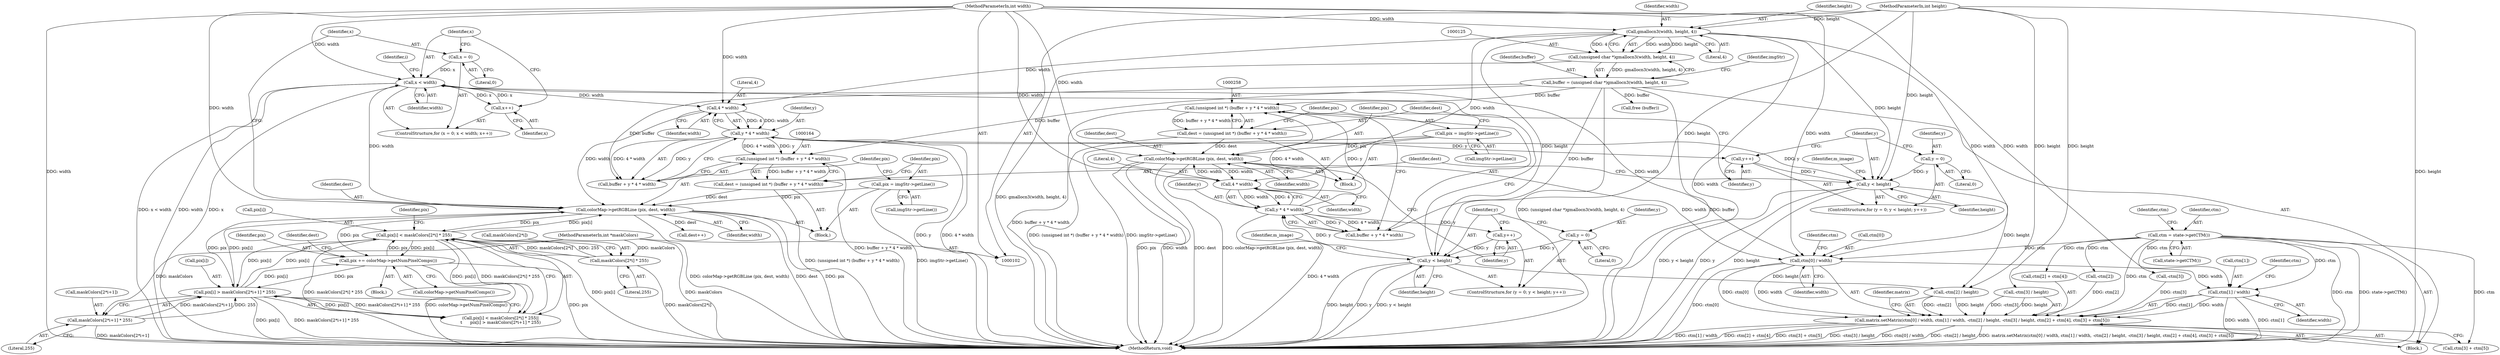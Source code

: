 digraph "0_poppler_7b2d314a61fd0e12f47c62996cb49ec0d1ba747a@array" {
"1000294" [label="(Call,ctm[0] / width)"];
"1000290" [label="(Call,ctm = state->getCTM())"];
"1000183" [label="(Call,x < width)"];
"1000186" [label="(Call,x++)"];
"1000180" [label="(Call,x = 0)"];
"1000175" [label="(Call,colorMap->getRGBLine (pix, dest, width))"];
"1000201" [label="(Call,pix[i] < maskColors[2*i] * 255)"];
"1000234" [label="(Call,pix += colorMap->getNumPixelComps())"];
"1000212" [label="(Call,pix[i] > maskColors[2*i+1] * 255)"];
"1000216" [label="(Call,maskColors[2*i+1] * 255)"];
"1000109" [label="(MethodParameterIn,int *maskColors)"];
"1000205" [label="(Call,maskColors[2*i] * 255)"];
"1000172" [label="(Call,pix = imgStr->getLine())"];
"1000161" [label="(Call,dest = (unsigned int *) (buffer + y * 4 * width))"];
"1000163" [label="(Call,(unsigned int *) (buffer + y * 4 * width))"];
"1000122" [label="(Call,buffer = (unsigned char *)gmallocn3(width, height, 4))"];
"1000124" [label="(Call,(unsigned char *)gmallocn3(width, height, 4))"];
"1000126" [label="(Call,gmallocn3(width, height, 4))"];
"1000106" [label="(MethodParameterIn,int width)"];
"1000107" [label="(MethodParameterIn,int height)"];
"1000167" [label="(Call,y * 4 * width)"];
"1000155" [label="(Call,y < height)"];
"1000158" [label="(Call,y++)"];
"1000152" [label="(Call,y = 0)"];
"1000169" [label="(Call,4 * width)"];
"1000269" [label="(Call,colorMap->getRGBLine (pix, dest, width))"];
"1000266" [label="(Call,pix = imgStr->getLine())"];
"1000255" [label="(Call,dest = (unsigned int *) (buffer + y * 4 * width))"];
"1000257" [label="(Call,(unsigned int *) (buffer + y * 4 * width))"];
"1000261" [label="(Call,y * 4 * width)"];
"1000249" [label="(Call,y < height)"];
"1000252" [label="(Call,y++)"];
"1000246" [label="(Call,y = 0)"];
"1000263" [label="(Call,4 * width)"];
"1000293" [label="(Call,matrix.setMatrix(ctm[0] / width, ctm[1] / width, -ctm[2] / height, -ctm[3] / height, ctm[2] + ctm[4], ctm[3] + ctm[5]))"];
"1000299" [label="(Call,ctm[1] / width)"];
"1000171" [label="(Identifier,width)"];
"1000307" [label="(Identifier,ctm)"];
"1000160" [label="(Block,)"];
"1000162" [label="(Identifier,dest)"];
"1000202" [label="(Call,pix[i])"];
"1000295" [label="(Call,ctm[0])"];
"1000129" [label="(Literal,4)"];
"1000156" [label="(Identifier,y)"];
"1000184" [label="(Identifier,x)"];
"1000165" [label="(Call,buffer + y * 4 * width)"];
"1000152" [label="(Call,y = 0)"];
"1000254" [label="(Block,)"];
"1000269" [label="(Call,colorMap->getRGBLine (pix, dest, width))"];
"1000300" [label="(Call,ctm[1])"];
"1000212" [label="(Call,pix[i] > maskColors[2*i+1] * 255)"];
"1000157" [label="(Identifier,height)"];
"1000296" [label="(Identifier,ctm)"];
"1000159" [label="(Identifier,y)"];
"1000272" [label="(Identifier,width)"];
"1000262" [label="(Identifier,y)"];
"1000255" [label="(Call,dest = (unsigned int *) (buffer + y * 4 * width))"];
"1000186" [label="(Call,x++)"];
"1000188" [label="(Block,)"];
"1000187" [label="(Identifier,x)"];
"1000200" [label="(Call,pix[i] < maskColors[2*i] * 255||\n\t      pix[i] > maskColors[2*i+1] * 255)"];
"1000267" [label="(Identifier,pix)"];
"1000106" [label="(MethodParameterIn,int width)"];
"1000183" [label="(Call,x < width)"];
"1000301" [label="(Identifier,ctm)"];
"1000154" [label="(Literal,0)"];
"1000172" [label="(Call,pix = imgStr->getLine())"];
"1000348" [label="(MethodReturn,void)"];
"1000251" [label="(Identifier,height)"];
"1000168" [label="(Identifier,y)"];
"1000181" [label="(Identifier,x)"];
"1000217" [label="(Call,maskColors[2*i+1])"];
"1000274" [label="(Identifier,m_image)"];
"1000174" [label="(Call,imgStr->getLine())"];
"1000248" [label="(Literal,0)"];
"1000234" [label="(Call,pix += colorMap->getNumPixelComps())"];
"1000124" [label="(Call,(unsigned char *)gmallocn3(width, height, 4))"];
"1000261" [label="(Call,y * 4 * width)"];
"1000214" [label="(Identifier,pix)"];
"1000176" [label="(Identifier,pix)"];
"1000268" [label="(Call,imgStr->getLine())"];
"1000213" [label="(Call,pix[i])"];
"1000323" [label="(Call,ctm[3] + ctm[5])"];
"1000122" [label="(Call,buffer = (unsigned char *)gmallocn3(width, height, 4))"];
"1000224" [label="(Literal,255)"];
"1000127" [label="(Identifier,width)"];
"1000175" [label="(Call,colorMap->getRGBLine (pix, dest, width))"];
"1000178" [label="(Identifier,width)"];
"1000311" [label="(Call,-ctm[3])"];
"1000304" [label="(Call,-ctm[2] / height)"];
"1000292" [label="(Call,state->getCTM())"];
"1000266" [label="(Call,pix = imgStr->getLine())"];
"1000270" [label="(Identifier,pix)"];
"1000170" [label="(Literal,4)"];
"1000161" [label="(Call,dest = (unsigned int *) (buffer + y * 4 * width))"];
"1000331" [label="(Identifier,matrix)"];
"1000173" [label="(Identifier,pix)"];
"1000128" [label="(Identifier,height)"];
"1000299" [label="(Call,ctm[1] / width)"];
"1000259" [label="(Call,buffer + y * 4 * width)"];
"1000169" [label="(Call,4 * width)"];
"1000240" [label="(Identifier,m_image)"];
"1000236" [label="(Call,colorMap->getNumPixelComps())"];
"1000235" [label="(Identifier,pix)"];
"1000290" [label="(Call,ctm = state->getCTM())"];
"1000109" [label="(MethodParameterIn,int *maskColors)"];
"1000316" [label="(Call,ctm[2] + ctm[4])"];
"1000252" [label="(Call,y++)"];
"1000265" [label="(Identifier,width)"];
"1000305" [label="(Call,-ctm[2])"];
"1000151" [label="(ControlStructure,for (y = 0; y < height; y++))"];
"1000126" [label="(Call,gmallocn3(width, height, 4))"];
"1000153" [label="(Identifier,y)"];
"1000303" [label="(Identifier,width)"];
"1000294" [label="(Call,ctm[0] / width)"];
"1000177" [label="(Identifier,dest)"];
"1000182" [label="(Literal,0)"];
"1000257" [label="(Call,(unsigned int *) (buffer + y * 4 * width))"];
"1000245" [label="(ControlStructure,for (y = 0; y < height; y++))"];
"1000131" [label="(Identifier,imgStr)"];
"1000249" [label="(Call,y < height)"];
"1000123" [label="(Identifier,buffer)"];
"1000179" [label="(ControlStructure,for (x = 0; x < width; x++))"];
"1000298" [label="(Identifier,width)"];
"1000256" [label="(Identifier,dest)"];
"1000271" [label="(Identifier,dest)"];
"1000111" [label="(Block,)"];
"1000237" [label="(Call,dest++)"];
"1000246" [label="(Call,y = 0)"];
"1000206" [label="(Call,maskColors[2*i])"];
"1000205" [label="(Call,maskColors[2*i] * 255)"];
"1000185" [label="(Identifier,width)"];
"1000238" [label="(Identifier,dest)"];
"1000250" [label="(Identifier,y)"];
"1000201" [label="(Call,pix[i] < maskColors[2*i] * 255)"];
"1000211" [label="(Literal,255)"];
"1000253" [label="(Identifier,y)"];
"1000167" [label="(Call,y * 4 * width)"];
"1000291" [label="(Identifier,ctm)"];
"1000180" [label="(Call,x = 0)"];
"1000216" [label="(Call,maskColors[2*i+1] * 255)"];
"1000163" [label="(Call,(unsigned int *) (buffer + y * 4 * width))"];
"1000107" [label="(MethodParameterIn,int height)"];
"1000264" [label="(Literal,4)"];
"1000310" [label="(Call,-ctm[3] / height)"];
"1000191" [label="(Identifier,i)"];
"1000293" [label="(Call,matrix.setMatrix(ctm[0] / width, ctm[1] / width, -ctm[2] / height, -ctm[3] / height, ctm[2] + ctm[4], ctm[3] + ctm[5]))"];
"1000247" [label="(Identifier,y)"];
"1000155" [label="(Call,y < height)"];
"1000263" [label="(Call,4 * width)"];
"1000158" [label="(Call,y++)"];
"1000344" [label="(Call,free (buffer))"];
"1000294" -> "1000293"  [label="AST: "];
"1000294" -> "1000298"  [label="CFG: "];
"1000295" -> "1000294"  [label="AST: "];
"1000298" -> "1000294"  [label="AST: "];
"1000301" -> "1000294"  [label="CFG: "];
"1000294" -> "1000348"  [label="DDG: ctm[0]"];
"1000294" -> "1000293"  [label="DDG: ctm[0]"];
"1000294" -> "1000293"  [label="DDG: width"];
"1000290" -> "1000294"  [label="DDG: ctm"];
"1000183" -> "1000294"  [label="DDG: width"];
"1000126" -> "1000294"  [label="DDG: width"];
"1000269" -> "1000294"  [label="DDG: width"];
"1000106" -> "1000294"  [label="DDG: width"];
"1000294" -> "1000299"  [label="DDG: width"];
"1000290" -> "1000111"  [label="AST: "];
"1000290" -> "1000292"  [label="CFG: "];
"1000291" -> "1000290"  [label="AST: "];
"1000292" -> "1000290"  [label="AST: "];
"1000296" -> "1000290"  [label="CFG: "];
"1000290" -> "1000348"  [label="DDG: ctm"];
"1000290" -> "1000348"  [label="DDG: state->getCTM()"];
"1000290" -> "1000299"  [label="DDG: ctm"];
"1000290" -> "1000305"  [label="DDG: ctm"];
"1000290" -> "1000311"  [label="DDG: ctm"];
"1000290" -> "1000293"  [label="DDG: ctm"];
"1000290" -> "1000316"  [label="DDG: ctm"];
"1000290" -> "1000323"  [label="DDG: ctm"];
"1000183" -> "1000179"  [label="AST: "];
"1000183" -> "1000185"  [label="CFG: "];
"1000184" -> "1000183"  [label="AST: "];
"1000185" -> "1000183"  [label="AST: "];
"1000191" -> "1000183"  [label="CFG: "];
"1000159" -> "1000183"  [label="CFG: "];
"1000183" -> "1000348"  [label="DDG: width"];
"1000183" -> "1000348"  [label="DDG: x"];
"1000183" -> "1000348"  [label="DDG: x < width"];
"1000183" -> "1000169"  [label="DDG: width"];
"1000186" -> "1000183"  [label="DDG: x"];
"1000180" -> "1000183"  [label="DDG: x"];
"1000175" -> "1000183"  [label="DDG: width"];
"1000106" -> "1000183"  [label="DDG: width"];
"1000183" -> "1000186"  [label="DDG: x"];
"1000186" -> "1000179"  [label="AST: "];
"1000186" -> "1000187"  [label="CFG: "];
"1000187" -> "1000186"  [label="AST: "];
"1000184" -> "1000186"  [label="CFG: "];
"1000180" -> "1000179"  [label="AST: "];
"1000180" -> "1000182"  [label="CFG: "];
"1000181" -> "1000180"  [label="AST: "];
"1000182" -> "1000180"  [label="AST: "];
"1000184" -> "1000180"  [label="CFG: "];
"1000175" -> "1000160"  [label="AST: "];
"1000175" -> "1000178"  [label="CFG: "];
"1000176" -> "1000175"  [label="AST: "];
"1000177" -> "1000175"  [label="AST: "];
"1000178" -> "1000175"  [label="AST: "];
"1000181" -> "1000175"  [label="CFG: "];
"1000175" -> "1000348"  [label="DDG: pix"];
"1000175" -> "1000348"  [label="DDG: dest"];
"1000175" -> "1000348"  [label="DDG: colorMap->getRGBLine (pix, dest, width)"];
"1000201" -> "1000175"  [label="DDG: pix[i]"];
"1000212" -> "1000175"  [label="DDG: pix[i]"];
"1000172" -> "1000175"  [label="DDG: pix"];
"1000161" -> "1000175"  [label="DDG: dest"];
"1000169" -> "1000175"  [label="DDG: width"];
"1000106" -> "1000175"  [label="DDG: width"];
"1000175" -> "1000201"  [label="DDG: pix"];
"1000175" -> "1000212"  [label="DDG: pix"];
"1000175" -> "1000234"  [label="DDG: pix"];
"1000175" -> "1000237"  [label="DDG: dest"];
"1000201" -> "1000200"  [label="AST: "];
"1000201" -> "1000205"  [label="CFG: "];
"1000202" -> "1000201"  [label="AST: "];
"1000205" -> "1000201"  [label="AST: "];
"1000214" -> "1000201"  [label="CFG: "];
"1000200" -> "1000201"  [label="CFG: "];
"1000201" -> "1000348"  [label="DDG: maskColors[2*i] * 255"];
"1000201" -> "1000348"  [label="DDG: pix[i]"];
"1000201" -> "1000200"  [label="DDG: pix[i]"];
"1000201" -> "1000200"  [label="DDG: maskColors[2*i] * 255"];
"1000234" -> "1000201"  [label="DDG: pix"];
"1000212" -> "1000201"  [label="DDG: pix[i]"];
"1000205" -> "1000201"  [label="DDG: maskColors[2*i]"];
"1000205" -> "1000201"  [label="DDG: 255"];
"1000201" -> "1000212"  [label="DDG: pix[i]"];
"1000201" -> "1000234"  [label="DDG: pix[i]"];
"1000234" -> "1000188"  [label="AST: "];
"1000234" -> "1000236"  [label="CFG: "];
"1000235" -> "1000234"  [label="AST: "];
"1000236" -> "1000234"  [label="AST: "];
"1000238" -> "1000234"  [label="CFG: "];
"1000234" -> "1000348"  [label="DDG: colorMap->getNumPixelComps()"];
"1000234" -> "1000348"  [label="DDG: pix"];
"1000234" -> "1000212"  [label="DDG: pix"];
"1000212" -> "1000234"  [label="DDG: pix[i]"];
"1000212" -> "1000200"  [label="AST: "];
"1000212" -> "1000216"  [label="CFG: "];
"1000213" -> "1000212"  [label="AST: "];
"1000216" -> "1000212"  [label="AST: "];
"1000200" -> "1000212"  [label="CFG: "];
"1000212" -> "1000348"  [label="DDG: maskColors[2*i+1] * 255"];
"1000212" -> "1000348"  [label="DDG: pix[i]"];
"1000212" -> "1000200"  [label="DDG: pix[i]"];
"1000212" -> "1000200"  [label="DDG: maskColors[2*i+1] * 255"];
"1000216" -> "1000212"  [label="DDG: maskColors[2*i+1]"];
"1000216" -> "1000212"  [label="DDG: 255"];
"1000216" -> "1000224"  [label="CFG: "];
"1000217" -> "1000216"  [label="AST: "];
"1000224" -> "1000216"  [label="AST: "];
"1000216" -> "1000348"  [label="DDG: maskColors[2*i+1]"];
"1000109" -> "1000216"  [label="DDG: maskColors"];
"1000109" -> "1000102"  [label="AST: "];
"1000109" -> "1000348"  [label="DDG: maskColors"];
"1000109" -> "1000205"  [label="DDG: maskColors"];
"1000205" -> "1000211"  [label="CFG: "];
"1000206" -> "1000205"  [label="AST: "];
"1000211" -> "1000205"  [label="AST: "];
"1000205" -> "1000348"  [label="DDG: maskColors[2*i]"];
"1000172" -> "1000160"  [label="AST: "];
"1000172" -> "1000174"  [label="CFG: "];
"1000173" -> "1000172"  [label="AST: "];
"1000174" -> "1000172"  [label="AST: "];
"1000176" -> "1000172"  [label="CFG: "];
"1000172" -> "1000348"  [label="DDG: imgStr->getLine()"];
"1000161" -> "1000160"  [label="AST: "];
"1000161" -> "1000163"  [label="CFG: "];
"1000162" -> "1000161"  [label="AST: "];
"1000163" -> "1000161"  [label="AST: "];
"1000173" -> "1000161"  [label="CFG: "];
"1000161" -> "1000348"  [label="DDG: (unsigned int *) (buffer + y * 4 * width)"];
"1000163" -> "1000161"  [label="DDG: buffer + y * 4 * width"];
"1000163" -> "1000165"  [label="CFG: "];
"1000164" -> "1000163"  [label="AST: "];
"1000165" -> "1000163"  [label="AST: "];
"1000163" -> "1000348"  [label="DDG: buffer + y * 4 * width"];
"1000122" -> "1000163"  [label="DDG: buffer"];
"1000167" -> "1000163"  [label="DDG: y"];
"1000167" -> "1000163"  [label="DDG: 4 * width"];
"1000122" -> "1000111"  [label="AST: "];
"1000122" -> "1000124"  [label="CFG: "];
"1000123" -> "1000122"  [label="AST: "];
"1000124" -> "1000122"  [label="AST: "];
"1000131" -> "1000122"  [label="CFG: "];
"1000122" -> "1000348"  [label="DDG: buffer"];
"1000122" -> "1000348"  [label="DDG: (unsigned char *)gmallocn3(width, height, 4)"];
"1000124" -> "1000122"  [label="DDG: gmallocn3(width, height, 4)"];
"1000122" -> "1000165"  [label="DDG: buffer"];
"1000122" -> "1000257"  [label="DDG: buffer"];
"1000122" -> "1000259"  [label="DDG: buffer"];
"1000122" -> "1000344"  [label="DDG: buffer"];
"1000124" -> "1000126"  [label="CFG: "];
"1000125" -> "1000124"  [label="AST: "];
"1000126" -> "1000124"  [label="AST: "];
"1000124" -> "1000348"  [label="DDG: gmallocn3(width, height, 4)"];
"1000126" -> "1000124"  [label="DDG: width"];
"1000126" -> "1000124"  [label="DDG: height"];
"1000126" -> "1000124"  [label="DDG: 4"];
"1000126" -> "1000129"  [label="CFG: "];
"1000127" -> "1000126"  [label="AST: "];
"1000128" -> "1000126"  [label="AST: "];
"1000129" -> "1000126"  [label="AST: "];
"1000126" -> "1000348"  [label="DDG: width"];
"1000106" -> "1000126"  [label="DDG: width"];
"1000107" -> "1000126"  [label="DDG: height"];
"1000126" -> "1000155"  [label="DDG: height"];
"1000126" -> "1000169"  [label="DDG: width"];
"1000126" -> "1000249"  [label="DDG: height"];
"1000126" -> "1000263"  [label="DDG: width"];
"1000106" -> "1000102"  [label="AST: "];
"1000106" -> "1000348"  [label="DDG: width"];
"1000106" -> "1000169"  [label="DDG: width"];
"1000106" -> "1000263"  [label="DDG: width"];
"1000106" -> "1000269"  [label="DDG: width"];
"1000106" -> "1000299"  [label="DDG: width"];
"1000107" -> "1000102"  [label="AST: "];
"1000107" -> "1000348"  [label="DDG: height"];
"1000107" -> "1000155"  [label="DDG: height"];
"1000107" -> "1000249"  [label="DDG: height"];
"1000107" -> "1000304"  [label="DDG: height"];
"1000107" -> "1000310"  [label="DDG: height"];
"1000167" -> "1000165"  [label="AST: "];
"1000167" -> "1000169"  [label="CFG: "];
"1000168" -> "1000167"  [label="AST: "];
"1000169" -> "1000167"  [label="AST: "];
"1000165" -> "1000167"  [label="CFG: "];
"1000167" -> "1000348"  [label="DDG: y"];
"1000167" -> "1000348"  [label="DDG: 4 * width"];
"1000167" -> "1000158"  [label="DDG: y"];
"1000167" -> "1000165"  [label="DDG: y"];
"1000167" -> "1000165"  [label="DDG: 4 * width"];
"1000155" -> "1000167"  [label="DDG: y"];
"1000169" -> "1000167"  [label="DDG: 4"];
"1000169" -> "1000167"  [label="DDG: width"];
"1000155" -> "1000151"  [label="AST: "];
"1000155" -> "1000157"  [label="CFG: "];
"1000156" -> "1000155"  [label="AST: "];
"1000157" -> "1000155"  [label="AST: "];
"1000162" -> "1000155"  [label="CFG: "];
"1000240" -> "1000155"  [label="CFG: "];
"1000155" -> "1000348"  [label="DDG: height"];
"1000155" -> "1000348"  [label="DDG: y < height"];
"1000155" -> "1000348"  [label="DDG: y"];
"1000158" -> "1000155"  [label="DDG: y"];
"1000152" -> "1000155"  [label="DDG: y"];
"1000155" -> "1000304"  [label="DDG: height"];
"1000158" -> "1000151"  [label="AST: "];
"1000158" -> "1000159"  [label="CFG: "];
"1000159" -> "1000158"  [label="AST: "];
"1000156" -> "1000158"  [label="CFG: "];
"1000152" -> "1000151"  [label="AST: "];
"1000152" -> "1000154"  [label="CFG: "];
"1000153" -> "1000152"  [label="AST: "];
"1000154" -> "1000152"  [label="AST: "];
"1000156" -> "1000152"  [label="CFG: "];
"1000169" -> "1000171"  [label="CFG: "];
"1000170" -> "1000169"  [label="AST: "];
"1000171" -> "1000169"  [label="AST: "];
"1000269" -> "1000254"  [label="AST: "];
"1000269" -> "1000272"  [label="CFG: "];
"1000270" -> "1000269"  [label="AST: "];
"1000271" -> "1000269"  [label="AST: "];
"1000272" -> "1000269"  [label="AST: "];
"1000253" -> "1000269"  [label="CFG: "];
"1000269" -> "1000348"  [label="DDG: colorMap->getRGBLine (pix, dest, width)"];
"1000269" -> "1000348"  [label="DDG: pix"];
"1000269" -> "1000348"  [label="DDG: width"];
"1000269" -> "1000348"  [label="DDG: dest"];
"1000269" -> "1000263"  [label="DDG: width"];
"1000266" -> "1000269"  [label="DDG: pix"];
"1000255" -> "1000269"  [label="DDG: dest"];
"1000263" -> "1000269"  [label="DDG: width"];
"1000266" -> "1000254"  [label="AST: "];
"1000266" -> "1000268"  [label="CFG: "];
"1000267" -> "1000266"  [label="AST: "];
"1000268" -> "1000266"  [label="AST: "];
"1000270" -> "1000266"  [label="CFG: "];
"1000266" -> "1000348"  [label="DDG: imgStr->getLine()"];
"1000255" -> "1000254"  [label="AST: "];
"1000255" -> "1000257"  [label="CFG: "];
"1000256" -> "1000255"  [label="AST: "];
"1000257" -> "1000255"  [label="AST: "];
"1000267" -> "1000255"  [label="CFG: "];
"1000255" -> "1000348"  [label="DDG: (unsigned int *) (buffer + y * 4 * width)"];
"1000257" -> "1000255"  [label="DDG: buffer + y * 4 * width"];
"1000257" -> "1000259"  [label="CFG: "];
"1000258" -> "1000257"  [label="AST: "];
"1000259" -> "1000257"  [label="AST: "];
"1000257" -> "1000348"  [label="DDG: buffer + y * 4 * width"];
"1000261" -> "1000257"  [label="DDG: y"];
"1000261" -> "1000257"  [label="DDG: 4 * width"];
"1000261" -> "1000259"  [label="AST: "];
"1000261" -> "1000263"  [label="CFG: "];
"1000262" -> "1000261"  [label="AST: "];
"1000263" -> "1000261"  [label="AST: "];
"1000259" -> "1000261"  [label="CFG: "];
"1000261" -> "1000348"  [label="DDG: 4 * width"];
"1000261" -> "1000252"  [label="DDG: y"];
"1000261" -> "1000259"  [label="DDG: y"];
"1000261" -> "1000259"  [label="DDG: 4 * width"];
"1000249" -> "1000261"  [label="DDG: y"];
"1000263" -> "1000261"  [label="DDG: 4"];
"1000263" -> "1000261"  [label="DDG: width"];
"1000249" -> "1000245"  [label="AST: "];
"1000249" -> "1000251"  [label="CFG: "];
"1000250" -> "1000249"  [label="AST: "];
"1000251" -> "1000249"  [label="AST: "];
"1000256" -> "1000249"  [label="CFG: "];
"1000274" -> "1000249"  [label="CFG: "];
"1000249" -> "1000348"  [label="DDG: height"];
"1000249" -> "1000348"  [label="DDG: y"];
"1000249" -> "1000348"  [label="DDG: y < height"];
"1000252" -> "1000249"  [label="DDG: y"];
"1000246" -> "1000249"  [label="DDG: y"];
"1000249" -> "1000304"  [label="DDG: height"];
"1000252" -> "1000245"  [label="AST: "];
"1000252" -> "1000253"  [label="CFG: "];
"1000253" -> "1000252"  [label="AST: "];
"1000250" -> "1000252"  [label="CFG: "];
"1000246" -> "1000245"  [label="AST: "];
"1000246" -> "1000248"  [label="CFG: "];
"1000247" -> "1000246"  [label="AST: "];
"1000248" -> "1000246"  [label="AST: "];
"1000250" -> "1000246"  [label="CFG: "];
"1000263" -> "1000265"  [label="CFG: "];
"1000264" -> "1000263"  [label="AST: "];
"1000265" -> "1000263"  [label="AST: "];
"1000293" -> "1000111"  [label="AST: "];
"1000293" -> "1000323"  [label="CFG: "];
"1000299" -> "1000293"  [label="AST: "];
"1000304" -> "1000293"  [label="AST: "];
"1000310" -> "1000293"  [label="AST: "];
"1000316" -> "1000293"  [label="AST: "];
"1000323" -> "1000293"  [label="AST: "];
"1000331" -> "1000293"  [label="CFG: "];
"1000293" -> "1000348"  [label="DDG: -ctm[3] / height"];
"1000293" -> "1000348"  [label="DDG: ctm[0] / width"];
"1000293" -> "1000348"  [label="DDG: -ctm[2] / height"];
"1000293" -> "1000348"  [label="DDG: matrix.setMatrix(ctm[0] / width, ctm[1] / width, -ctm[2] / height, -ctm[3] / height, ctm[2] + ctm[4], ctm[3] + ctm[5])"];
"1000293" -> "1000348"  [label="DDG: ctm[1] / width"];
"1000293" -> "1000348"  [label="DDG: ctm[2] + ctm[4]"];
"1000293" -> "1000348"  [label="DDG: ctm[3] + ctm[5]"];
"1000299" -> "1000293"  [label="DDG: ctm[1]"];
"1000299" -> "1000293"  [label="DDG: width"];
"1000304" -> "1000293"  [label="DDG: -ctm[2]"];
"1000304" -> "1000293"  [label="DDG: height"];
"1000310" -> "1000293"  [label="DDG: -ctm[3]"];
"1000310" -> "1000293"  [label="DDG: height"];
"1000305" -> "1000293"  [label="DDG: ctm[2]"];
"1000311" -> "1000293"  [label="DDG: ctm[3]"];
"1000299" -> "1000303"  [label="CFG: "];
"1000300" -> "1000299"  [label="AST: "];
"1000303" -> "1000299"  [label="AST: "];
"1000307" -> "1000299"  [label="CFG: "];
"1000299" -> "1000348"  [label="DDG: width"];
"1000299" -> "1000348"  [label="DDG: ctm[1]"];
}
